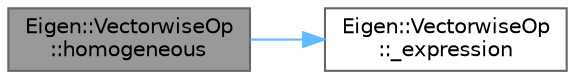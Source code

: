 digraph "Eigen::VectorwiseOp::homogeneous"
{
 // LATEX_PDF_SIZE
  bgcolor="transparent";
  edge [fontname=Helvetica,fontsize=10,labelfontname=Helvetica,labelfontsize=10];
  node [fontname=Helvetica,fontsize=10,shape=box,height=0.2,width=0.4];
  rankdir="LR";
  Node1 [id="Node000001",label="Eigen::VectorwiseOp\l::homogeneous",height=0.2,width=0.4,color="gray40", fillcolor="grey60", style="filled", fontcolor="black",tooltip=" "];
  Node1 -> Node2 [id="edge1_Node000001_Node000002",color="steelblue1",style="solid",tooltip=" "];
  Node2 [id="Node000002",label="Eigen::VectorwiseOp\l::_expression",height=0.2,width=0.4,color="grey40", fillcolor="white", style="filled",URL="$class_eigen_1_1_vectorwise_op.html#a1926a90ea46df92bda6b14c0b0a4f40a",tooltip=" "];
}
